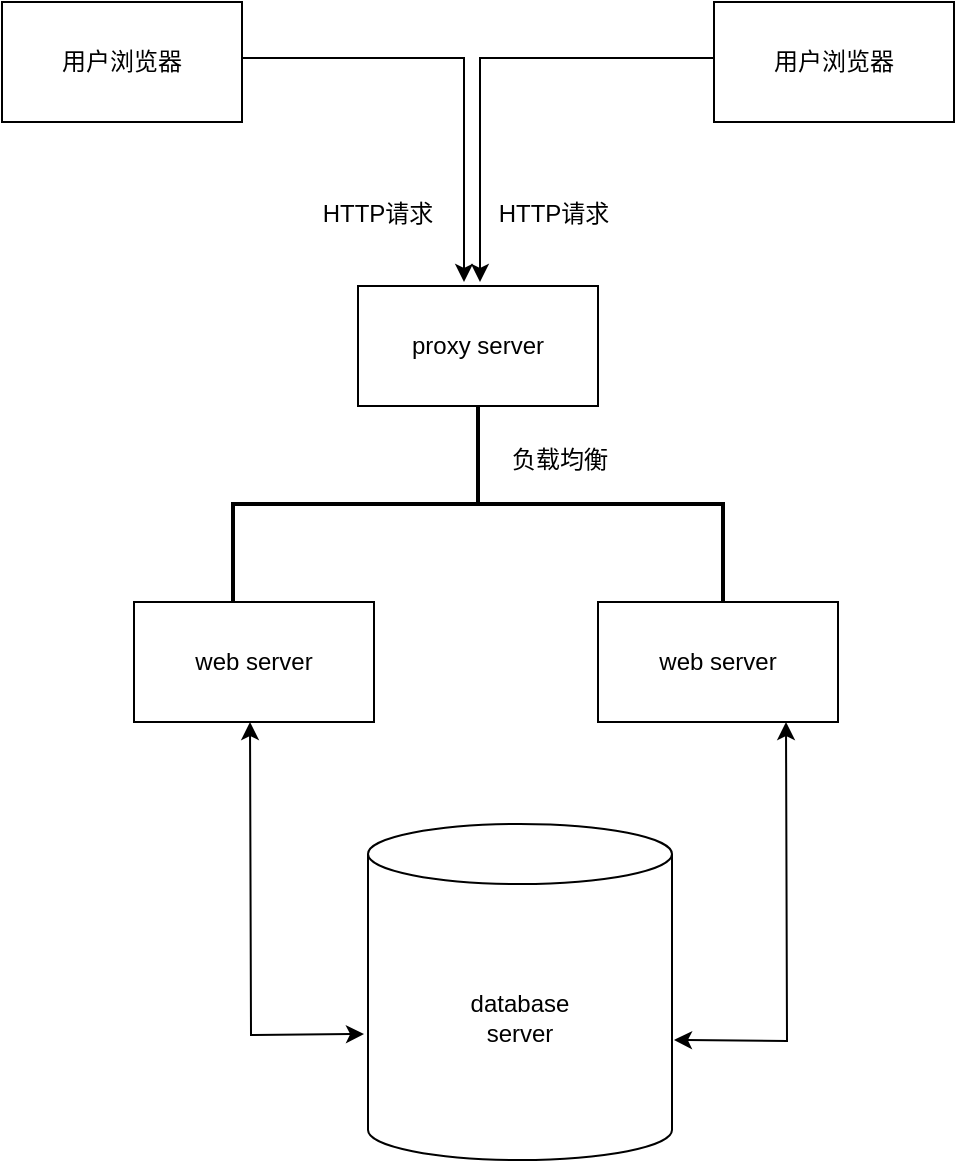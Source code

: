 <mxfile version="22.1.8" type="github">
  <diagram name="第 1 页" id="_Ev6Y9t5-hgwlTVlOIn8">
    <mxGraphModel dx="1203" dy="749" grid="0" gridSize="10" guides="1" tooltips="1" connect="1" arrows="1" fold="1" page="0" pageScale="1" pageWidth="827" pageHeight="1169" math="0" shadow="0">
      <root>
        <mxCell id="0" />
        <mxCell id="1" parent="0" />
        <mxCell id="T8vHp2C3oieruuRq75vt-3" value="database&lt;br&gt;server" style="shape=cylinder3;whiteSpace=wrap;html=1;boundedLbl=1;backgroundOutline=1;size=15;labelBackgroundColor=none;" vertex="1" parent="1">
          <mxGeometry x="217" y="426" width="152" height="168" as="geometry" />
        </mxCell>
        <mxCell id="T8vHp2C3oieruuRq75vt-7" style="edgeStyle=orthogonalEdgeStyle;rounded=0;orthogonalLoop=1;jettySize=auto;html=1;labelBackgroundColor=none;fontColor=default;" edge="1" parent="1">
          <mxGeometry relative="1" as="geometry">
            <mxPoint x="154" y="43" as="sourcePoint" />
            <mxPoint x="265" y="155" as="targetPoint" />
            <Array as="points">
              <mxPoint x="265" y="43" />
            </Array>
          </mxGeometry>
        </mxCell>
        <mxCell id="T8vHp2C3oieruuRq75vt-5" value="用户浏览器" style="rounded=0;whiteSpace=wrap;html=1;labelBackgroundColor=none;" vertex="1" parent="1">
          <mxGeometry x="34" y="15" width="120" height="60" as="geometry" />
        </mxCell>
        <mxCell id="T8vHp2C3oieruuRq75vt-6" value="proxy server" style="rounded=0;whiteSpace=wrap;html=1;labelBackgroundColor=none;" vertex="1" parent="1">
          <mxGeometry x="212" y="157" width="120" height="60" as="geometry" />
        </mxCell>
        <mxCell id="T8vHp2C3oieruuRq75vt-9" value="用户浏览器" style="rounded=0;whiteSpace=wrap;html=1;labelBackgroundColor=none;" vertex="1" parent="1">
          <mxGeometry x="390" y="15" width="120" height="60" as="geometry" />
        </mxCell>
        <mxCell id="T8vHp2C3oieruuRq75vt-13" value="HTTP请求" style="text;html=1;strokeColor=none;fillColor=none;align=center;verticalAlign=middle;whiteSpace=wrap;rounded=0;labelBackgroundColor=none;" vertex="1" parent="1">
          <mxGeometry x="280" y="106" width="60" height="30" as="geometry" />
        </mxCell>
        <mxCell id="T8vHp2C3oieruuRq75vt-14" value="HTTP请求" style="text;html=1;strokeColor=none;fillColor=none;align=center;verticalAlign=middle;whiteSpace=wrap;rounded=0;labelBackgroundColor=none;" vertex="1" parent="1">
          <mxGeometry x="192" y="106" width="60" height="30" as="geometry" />
        </mxCell>
        <mxCell id="T8vHp2C3oieruuRq75vt-15" value="web server" style="rounded=0;whiteSpace=wrap;html=1;labelBackgroundColor=none;" vertex="1" parent="1">
          <mxGeometry x="100" y="315" width="120" height="60" as="geometry" />
        </mxCell>
        <mxCell id="T8vHp2C3oieruuRq75vt-16" value="web server" style="rounded=0;whiteSpace=wrap;html=1;labelBackgroundColor=none;" vertex="1" parent="1">
          <mxGeometry x="332" y="315" width="120" height="60" as="geometry" />
        </mxCell>
        <mxCell id="T8vHp2C3oieruuRq75vt-19" value="" style="strokeWidth=2;html=1;shape=mxgraph.flowchart.annotation_2;align=left;labelPosition=right;pointerEvents=1;direction=south;labelBackgroundColor=none;" vertex="1" parent="1">
          <mxGeometry x="149.5" y="217" width="245" height="98" as="geometry" />
        </mxCell>
        <mxCell id="T8vHp2C3oieruuRq75vt-20" value="负载均衡" style="text;html=1;strokeColor=none;fillColor=none;align=center;verticalAlign=middle;whiteSpace=wrap;rounded=0;labelBackgroundColor=none;" vertex="1" parent="1">
          <mxGeometry x="283" y="229" width="60" height="30" as="geometry" />
        </mxCell>
        <mxCell id="T8vHp2C3oieruuRq75vt-24" style="edgeStyle=orthogonalEdgeStyle;rounded=0;orthogonalLoop=1;jettySize=auto;html=1;exitX=0;exitY=0.5;exitDx=0;exitDy=0;labelBackgroundColor=none;fontColor=default;" edge="1" parent="1">
          <mxGeometry relative="1" as="geometry">
            <mxPoint x="390" y="45" as="sourcePoint" />
            <mxPoint x="273" y="155" as="targetPoint" />
            <Array as="points">
              <mxPoint x="390" y="43" />
              <mxPoint x="273" y="43" />
            </Array>
          </mxGeometry>
        </mxCell>
        <mxCell id="T8vHp2C3oieruuRq75vt-33" value="" style="endArrow=classic;startArrow=classic;html=1;rounded=0;edgeStyle=orthogonalEdgeStyle;labelBackgroundColor=none;fontColor=default;" edge="1" parent="1">
          <mxGeometry width="50" height="50" relative="1" as="geometry">
            <mxPoint x="215" y="531" as="sourcePoint" />
            <mxPoint x="158" y="375" as="targetPoint" />
          </mxGeometry>
        </mxCell>
        <mxCell id="T8vHp2C3oieruuRq75vt-36" value="" style="endArrow=classic;startArrow=classic;html=1;rounded=0;edgeStyle=orthogonalEdgeStyle;labelBackgroundColor=none;fontColor=default;" edge="1" parent="1">
          <mxGeometry width="50" height="50" relative="1" as="geometry">
            <mxPoint x="370" y="534" as="sourcePoint" />
            <mxPoint x="426" y="375" as="targetPoint" />
          </mxGeometry>
        </mxCell>
      </root>
    </mxGraphModel>
  </diagram>
</mxfile>
